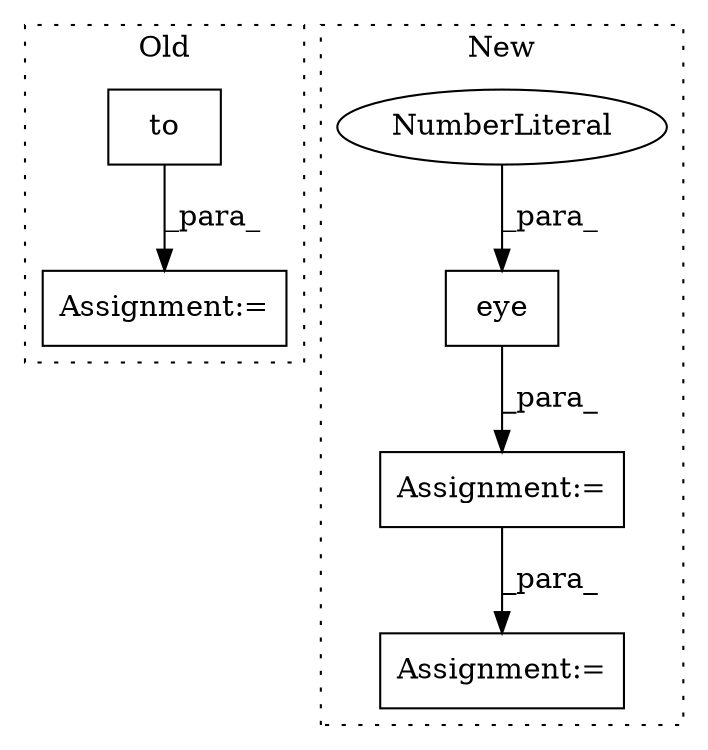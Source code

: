 digraph G {
subgraph cluster0 {
1 [label="to" a="32" s="11612,11621" l="3,1" shape="box"];
4 [label="Assignment:=" a="7" s="11636" l="1" shape="box"];
label = "Old";
style="dotted";
}
subgraph cluster1 {
2 [label="eye" a="32" s="5516,5534" l="4,1" shape="box"];
3 [label="NumberLiteral" a="34" s="5520" l="1" shape="ellipse"];
5 [label="Assignment:=" a="7" s="5547" l="1" shape="box"];
6 [label="Assignment:=" a="7" s="5509" l="1" shape="box"];
label = "New";
style="dotted";
}
1 -> 4 [label="_para_"];
2 -> 6 [label="_para_"];
3 -> 2 [label="_para_"];
6 -> 5 [label="_para_"];
}